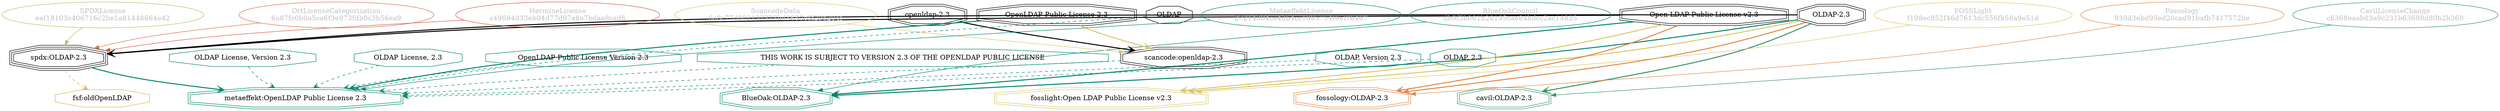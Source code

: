 strict digraph {
    node [shape=box];
    graph [splines=curved];
    3424 [label="SPDXLicense\neaf18103c406716c2be1a81448664e42"
         ,fontcolor=gray
         ,color="#b8bf62"
         ,fillcolor="beige;1"
         ,shape=ellipse];
    3425 [label="spdx:OLDAP-2.3"
         ,shape=tripleoctagon];
    3426 [label="OLDAP-2.3"
         ,shape=doubleoctagon];
    3427 [label="Open LDAP Public License v2.3"
         ,shape=doubleoctagon];
    8941 [label="BlueOakCouncil\ndb9f3b061b28195cae84bdcc2ac14835"
         ,fontcolor=gray
         ,color="#00876c"
         ,fillcolor="beige;1"
         ,shape=ellipse];
    8942 [label="BlueOak:OLDAP-2.3"
         ,color="#00876c"
         ,shape=doubleoctagon];
    10812 [label="fsf:oldOpenLDAP"
          ,color="#deb256"
          ,shape=octagon];
    21428 [label="ScancodeData\n6e8c77d802132323bd3650c6f29e204f"
          ,fontcolor=gray
          ,color="#dac767"
          ,fillcolor="beige;1"
          ,shape=ellipse];
    21429 [label="scancode:openldap-2.3"
          ,shape=doubleoctagon];
    21430 [label="openldap-2.3"
          ,shape=doubleoctagon];
    21431 [label="OpenLDAP Public License 2.3"
          ,shape=doubleoctagon];
    27054 [label="Fossology\n930d3ebd95ed20cad91bafb7417572be"
          ,fontcolor=gray
          ,color="#e18745"
          ,fillcolor="beige;1"
          ,shape=ellipse];
    27055 [label="fossology:OLDAP-2.3"
          ,color="#e18745"
          ,shape=doubleoctagon];
    27265 [label=OLDAP
          ,shape=octagon];
    35142 [label="OrtLicenseCategorization\n6a87fc0b0a5ca6f3e973fdb0c3b56ea9"
          ,fontcolor=gray
          ,color="#e06f45"
          ,fillcolor="beige;1"
          ,shape=ellipse];
    37345 [label="CavilLicenseChange\nc6368eaab03a9c231b63698d80b2b360"
          ,fontcolor=gray
          ,color="#379469"
          ,fillcolor="beige;1"
          ,shape=ellipse];
    37346 [label="cavil:OLDAP-2.3"
          ,color="#379469"
          ,shape=doubleoctagon];
    46410 [label="MetaeffektLicense\n27214304ce4db4cc1095754f6ef76467"
          ,fontcolor=gray
          ,color="#00876c"
          ,fillcolor="beige;1"
          ,shape=ellipse];
    46411 [label="metaeffekt:OpenLDAP Public License 2.3"
          ,color="#00876c"
          ,shape=doubleoctagon];
    46412 [label="OLDAP, Version 2.3"
          ,color="#00876c"
          ,shape=octagon];
    46413 [label="OLDAP, 2.3"
          ,color="#00876c"
          ,shape=octagon];
    46414 [label="OLDAP License, Version 2.3"
          ,color="#00876c"
          ,shape=octagon];
    46415 [label="OLDAP License, 2.3"
          ,color="#00876c"
          ,shape=octagon];
    46416 [label="OpenLDAP Public License Version 2.3"
          ,color="#00876c"
          ,shape=octagon];
    46417 [label="THIS WORK IS SUBJECT TO VERSION 2.3 OF THE OPENLDAP PUBLIC LICENSE"
          ,color="#00876c"
          ,shape=octagon];
    50054 [label="HermineLicense\nc49684d33eb04d77d97e8e7bdaa8cad6"
          ,fontcolor=gray
          ,color="#dc574a"
          ,fillcolor="beige;1"
          ,shape=ellipse];
    51034 [label="FOSSLight\nf198ec952f46d7613dc556fb58a9e51d"
          ,fontcolor=gray
          ,color="#dac767"
          ,fillcolor="beige;1"
          ,shape=ellipse];
    51035 [label="fosslight:Open LDAP Public License v2.3"
          ,color="#dac767"
          ,shape=doubleoctagon];
    3424 -> 3425 [weight=0.5
                 ,color="#b8bf62"];
    3425 -> 10812 [style=dashed
                  ,arrowhead=vee
                  ,weight=0.5
                  ,color="#deb256"];
    3425 -> 46411 [style=bold
                  ,arrowhead=vee
                  ,weight=0.7
                  ,color="#00876c"];
    3426 -> 3425 [style=bold
                 ,arrowhead=vee
                 ,weight=0.7];
    3426 -> 8942 [style=bold
                 ,arrowhead=vee
                 ,weight=0.7
                 ,color="#00876c"];
    3426 -> 27055 [style=bold
                  ,arrowhead=vee
                  ,weight=0.7
                  ,color="#e18745"];
    3426 -> 37346 [style=bold
                  ,arrowhead=vee
                  ,weight=0.7
                  ,color="#379469"];
    3426 -> 37346 [style=bold
                  ,arrowhead=vee
                  ,weight=0.7
                  ,color="#379469"];
    3426 -> 51035 [style=bold
                  ,arrowhead=vee
                  ,weight=0.7
                  ,color="#dac767"];
    3427 -> 3425 [style=bold
                 ,arrowhead=vee
                 ,weight=0.7];
    3427 -> 8942 [style=bold
                 ,arrowhead=vee
                 ,weight=0.7
                 ,color="#00876c"];
    3427 -> 27055 [style=bold
                  ,arrowhead=vee
                  ,weight=0.7
                  ,color="#e18745"];
    3427 -> 51035 [style=bold
                  ,arrowhead=vee
                  ,weight=0.7
                  ,color="#dac767"];
    8941 -> 8942 [weight=0.5
                 ,color="#00876c"];
    21428 -> 21429 [weight=0.5
                   ,color="#dac767"];
    21429 -> 46411 [style=dashed
                   ,arrowhead=vee
                   ,weight=0.5
                   ,color="#00876c"];
    21430 -> 21429 [style=bold
                   ,arrowhead=vee
                   ,weight=0.7];
    21431 -> 21429 [style=bold
                   ,arrowhead=vee
                   ,weight=0.7
                   ,color="#dac767"];
    21431 -> 46411 [style=bold
                   ,arrowhead=vee
                   ,weight=0.7
                   ,color="#00876c"];
    27054 -> 27055 [weight=0.5
                   ,color="#e18745"];
    27265 -> 46411 [style=dashed
                   ,arrowhead=vee
                   ,weight=0.5
                   ,color="#00876c"];
    35142 -> 3425 [weight=0.5
                  ,color="#e06f45"];
    37345 -> 37346 [weight=0.5
                   ,color="#379469"];
    46410 -> 46411 [weight=0.5
                   ,color="#00876c"];
    46412 -> 46411 [style=dashed
                   ,arrowhead=vee
                   ,weight=0.5
                   ,color="#00876c"];
    46413 -> 46411 [style=dashed
                   ,arrowhead=vee
                   ,weight=0.5
                   ,color="#00876c"];
    46414 -> 46411 [style=dashed
                   ,arrowhead=vee
                   ,weight=0.5
                   ,color="#00876c"];
    46415 -> 46411 [style=dashed
                   ,arrowhead=vee
                   ,weight=0.5
                   ,color="#00876c"];
    46416 -> 46411 [style=dashed
                   ,arrowhead=vee
                   ,weight=0.5
                   ,color="#00876c"];
    46417 -> 46411 [style=dashed
                   ,arrowhead=vee
                   ,weight=0.5
                   ,color="#00876c"];
    50054 -> 3425 [weight=0.5
                  ,color="#dc574a"];
    51034 -> 51035 [weight=0.5
                   ,color="#dac767"];
}
